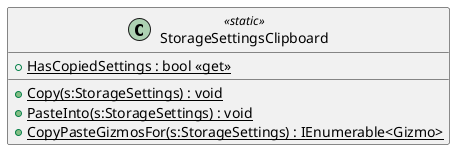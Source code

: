 @startuml
class StorageSettingsClipboard <<static>> {
    + {static} HasCopiedSettings : bool <<get>>
    + {static} Copy(s:StorageSettings) : void
    + {static} PasteInto(s:StorageSettings) : void
    + {static} CopyPasteGizmosFor(s:StorageSettings) : IEnumerable<Gizmo>
}
@enduml
